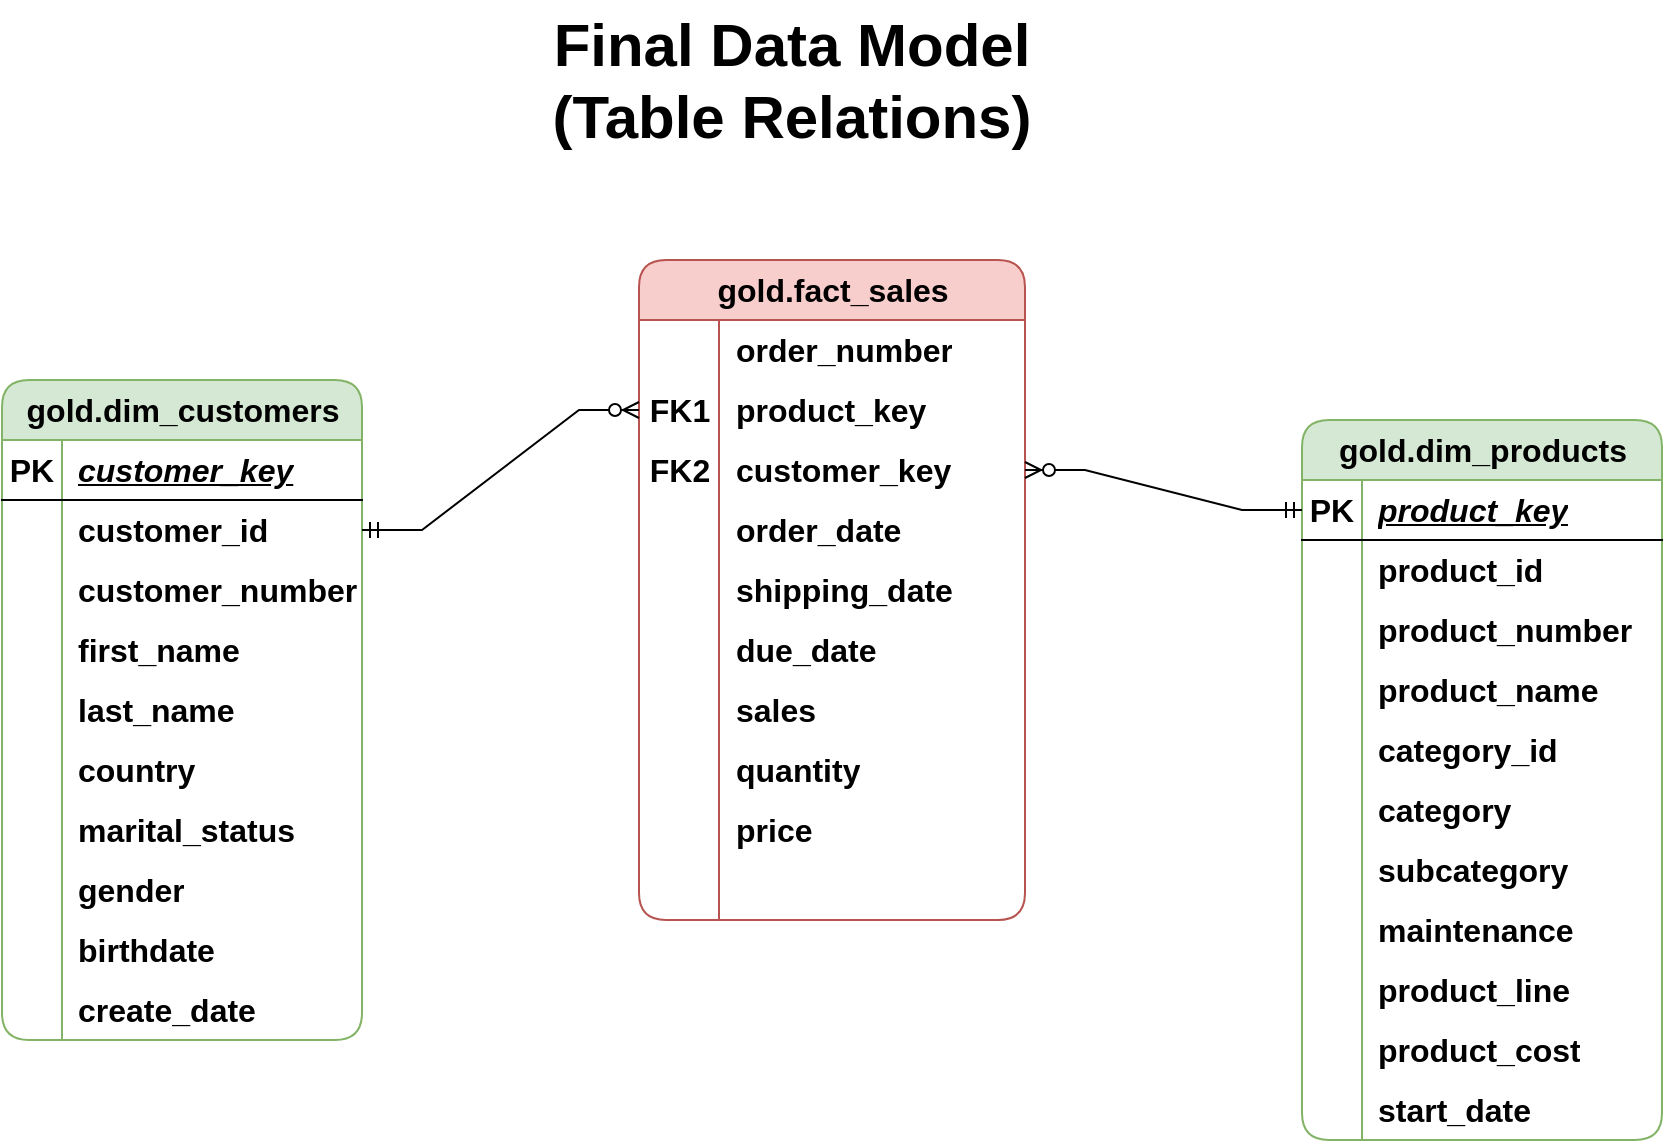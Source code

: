 <mxfile version="26.0.15">
  <diagram name="Page-1" id="s67o4bti_AK9LnQbbHGI">
    <mxGraphModel dx="2074" dy="1196" grid="1" gridSize="10" guides="1" tooltips="1" connect="1" arrows="1" fold="1" page="1" pageScale="1" pageWidth="850" pageHeight="1100" math="0" shadow="0">
      <root>
        <mxCell id="0" />
        <mxCell id="1" parent="0" />
        <mxCell id="Z3mCF4YtJ-hqpm5EwyP0-11" value="&lt;font&gt;gold.dim_customers&lt;/font&gt;" style="shape=table;startSize=30;container=1;collapsible=1;childLayout=tableLayout;fixedRows=1;rowLines=0;fontStyle=1;align=center;resizeLast=1;html=1;rounded=1;swimlaneLine=1;fillColor=#d5e8d4;strokeColor=#82b366;fontSize=16;" parent="1" vertex="1">
          <mxGeometry x="10" y="220" width="180" height="330" as="geometry" />
        </mxCell>
        <mxCell id="Z3mCF4YtJ-hqpm5EwyP0-12" value="" style="shape=tableRow;horizontal=0;startSize=0;swimlaneHead=0;swimlaneBody=0;fillColor=none;collapsible=0;dropTarget=0;points=[[0,0.5],[1,0.5]];portConstraint=eastwest;top=0;left=0;right=0;bottom=1;fontSize=16;" parent="Z3mCF4YtJ-hqpm5EwyP0-11" vertex="1">
          <mxGeometry y="30" width="180" height="30" as="geometry" />
        </mxCell>
        <mxCell id="Z3mCF4YtJ-hqpm5EwyP0-13" value="PK" style="shape=partialRectangle;connectable=0;fillColor=none;top=0;left=0;bottom=0;right=0;fontStyle=1;overflow=hidden;whiteSpace=wrap;html=1;fontSize=16;" parent="Z3mCF4YtJ-hqpm5EwyP0-12" vertex="1">
          <mxGeometry width="30" height="30" as="geometry">
            <mxRectangle width="30" height="30" as="alternateBounds" />
          </mxGeometry>
        </mxCell>
        <mxCell id="Z3mCF4YtJ-hqpm5EwyP0-14" value="&lt;i&gt;customer_key&lt;/i&gt;" style="shape=partialRectangle;connectable=0;fillColor=none;top=0;left=0;bottom=0;right=0;align=left;spacingLeft=6;fontStyle=5;overflow=hidden;whiteSpace=wrap;html=1;fontSize=16;" parent="Z3mCF4YtJ-hqpm5EwyP0-12" vertex="1">
          <mxGeometry x="30" width="150" height="30" as="geometry">
            <mxRectangle width="150" height="30" as="alternateBounds" />
          </mxGeometry>
        </mxCell>
        <mxCell id="Z3mCF4YtJ-hqpm5EwyP0-15" value="" style="shape=tableRow;horizontal=0;startSize=0;swimlaneHead=0;swimlaneBody=0;fillColor=none;collapsible=0;dropTarget=0;points=[[0,0.5],[1,0.5]];portConstraint=eastwest;top=0;left=0;right=0;bottom=0;fontSize=16;" parent="Z3mCF4YtJ-hqpm5EwyP0-11" vertex="1">
          <mxGeometry y="60" width="180" height="30" as="geometry" />
        </mxCell>
        <mxCell id="Z3mCF4YtJ-hqpm5EwyP0-16" value="" style="shape=partialRectangle;connectable=0;fillColor=none;top=0;left=0;bottom=0;right=0;editable=1;overflow=hidden;whiteSpace=wrap;html=1;fontSize=16;" parent="Z3mCF4YtJ-hqpm5EwyP0-15" vertex="1">
          <mxGeometry width="30" height="30" as="geometry">
            <mxRectangle width="30" height="30" as="alternateBounds" />
          </mxGeometry>
        </mxCell>
        <mxCell id="Z3mCF4YtJ-hqpm5EwyP0-17" value="&lt;b&gt;customer_id&lt;/b&gt;" style="shape=partialRectangle;connectable=0;fillColor=none;top=0;left=0;bottom=0;right=0;align=left;spacingLeft=6;overflow=hidden;whiteSpace=wrap;html=1;fontSize=16;" parent="Z3mCF4YtJ-hqpm5EwyP0-15" vertex="1">
          <mxGeometry x="30" width="150" height="30" as="geometry">
            <mxRectangle width="150" height="30" as="alternateBounds" />
          </mxGeometry>
        </mxCell>
        <mxCell id="Z3mCF4YtJ-hqpm5EwyP0-18" value="" style="shape=tableRow;horizontal=0;startSize=0;swimlaneHead=0;swimlaneBody=0;fillColor=none;collapsible=0;dropTarget=0;points=[[0,0.5],[1,0.5]];portConstraint=eastwest;top=0;left=0;right=0;bottom=0;fontSize=16;" parent="Z3mCF4YtJ-hqpm5EwyP0-11" vertex="1">
          <mxGeometry y="90" width="180" height="30" as="geometry" />
        </mxCell>
        <mxCell id="Z3mCF4YtJ-hqpm5EwyP0-19" value="" style="shape=partialRectangle;connectable=0;fillColor=none;top=0;left=0;bottom=0;right=0;editable=1;overflow=hidden;whiteSpace=wrap;html=1;fontSize=16;" parent="Z3mCF4YtJ-hqpm5EwyP0-18" vertex="1">
          <mxGeometry width="30" height="30" as="geometry">
            <mxRectangle width="30" height="30" as="alternateBounds" />
          </mxGeometry>
        </mxCell>
        <mxCell id="Z3mCF4YtJ-hqpm5EwyP0-20" value="&lt;b&gt;customer_number&lt;/b&gt;" style="shape=partialRectangle;connectable=0;fillColor=none;top=0;left=0;bottom=0;right=0;align=left;spacingLeft=6;overflow=hidden;whiteSpace=wrap;html=1;fontSize=16;" parent="Z3mCF4YtJ-hqpm5EwyP0-18" vertex="1">
          <mxGeometry x="30" width="150" height="30" as="geometry">
            <mxRectangle width="150" height="30" as="alternateBounds" />
          </mxGeometry>
        </mxCell>
        <mxCell id="Z3mCF4YtJ-hqpm5EwyP0-21" value="" style="shape=tableRow;horizontal=0;startSize=0;swimlaneHead=0;swimlaneBody=0;fillColor=none;collapsible=0;dropTarget=0;points=[[0,0.5],[1,0.5]];portConstraint=eastwest;top=0;left=0;right=0;bottom=0;fontSize=16;" parent="Z3mCF4YtJ-hqpm5EwyP0-11" vertex="1">
          <mxGeometry y="120" width="180" height="30" as="geometry" />
        </mxCell>
        <mxCell id="Z3mCF4YtJ-hqpm5EwyP0-22" value="" style="shape=partialRectangle;connectable=0;fillColor=none;top=0;left=0;bottom=0;right=0;editable=1;overflow=hidden;whiteSpace=wrap;html=1;fontSize=16;" parent="Z3mCF4YtJ-hqpm5EwyP0-21" vertex="1">
          <mxGeometry width="30" height="30" as="geometry">
            <mxRectangle width="30" height="30" as="alternateBounds" />
          </mxGeometry>
        </mxCell>
        <mxCell id="Z3mCF4YtJ-hqpm5EwyP0-23" value="&lt;b&gt;first_name&lt;/b&gt;" style="shape=partialRectangle;connectable=0;fillColor=none;top=0;left=0;bottom=0;right=0;align=left;spacingLeft=6;overflow=hidden;whiteSpace=wrap;html=1;fontSize=16;" parent="Z3mCF4YtJ-hqpm5EwyP0-21" vertex="1">
          <mxGeometry x="30" width="150" height="30" as="geometry">
            <mxRectangle width="150" height="30" as="alternateBounds" />
          </mxGeometry>
        </mxCell>
        <mxCell id="Z3mCF4YtJ-hqpm5EwyP0-24" value="" style="shape=tableRow;horizontal=0;startSize=0;swimlaneHead=0;swimlaneBody=0;fillColor=none;collapsible=0;dropTarget=0;points=[[0,0.5],[1,0.5]];portConstraint=eastwest;top=0;left=0;right=0;bottom=0;fontSize=16;" parent="Z3mCF4YtJ-hqpm5EwyP0-11" vertex="1">
          <mxGeometry y="150" width="180" height="30" as="geometry" />
        </mxCell>
        <mxCell id="Z3mCF4YtJ-hqpm5EwyP0-25" value="" style="shape=partialRectangle;connectable=0;fillColor=none;top=0;left=0;bottom=0;right=0;editable=1;overflow=hidden;whiteSpace=wrap;html=1;fontSize=16;" parent="Z3mCF4YtJ-hqpm5EwyP0-24" vertex="1">
          <mxGeometry width="30" height="30" as="geometry">
            <mxRectangle width="30" height="30" as="alternateBounds" />
          </mxGeometry>
        </mxCell>
        <mxCell id="Z3mCF4YtJ-hqpm5EwyP0-26" value="&lt;b&gt;last_name&lt;/b&gt;" style="shape=partialRectangle;connectable=0;fillColor=none;top=0;left=0;bottom=0;right=0;align=left;spacingLeft=6;overflow=hidden;whiteSpace=wrap;html=1;fontSize=16;" parent="Z3mCF4YtJ-hqpm5EwyP0-24" vertex="1">
          <mxGeometry x="30" width="150" height="30" as="geometry">
            <mxRectangle width="150" height="30" as="alternateBounds" />
          </mxGeometry>
        </mxCell>
        <mxCell id="Z3mCF4YtJ-hqpm5EwyP0-27" value="" style="shape=tableRow;horizontal=0;startSize=0;swimlaneHead=0;swimlaneBody=0;fillColor=none;collapsible=0;dropTarget=0;points=[[0,0.5],[1,0.5]];portConstraint=eastwest;top=0;left=0;right=0;bottom=0;fontSize=16;" parent="Z3mCF4YtJ-hqpm5EwyP0-11" vertex="1">
          <mxGeometry y="180" width="180" height="30" as="geometry" />
        </mxCell>
        <mxCell id="Z3mCF4YtJ-hqpm5EwyP0-28" value="" style="shape=partialRectangle;connectable=0;fillColor=none;top=0;left=0;bottom=0;right=0;editable=1;overflow=hidden;whiteSpace=wrap;html=1;fontSize=16;" parent="Z3mCF4YtJ-hqpm5EwyP0-27" vertex="1">
          <mxGeometry width="30" height="30" as="geometry">
            <mxRectangle width="30" height="30" as="alternateBounds" />
          </mxGeometry>
        </mxCell>
        <mxCell id="Z3mCF4YtJ-hqpm5EwyP0-29" value="&lt;b&gt;country&lt;/b&gt;" style="shape=partialRectangle;connectable=0;fillColor=none;top=0;left=0;bottom=0;right=0;align=left;spacingLeft=6;overflow=hidden;whiteSpace=wrap;html=1;fontSize=16;" parent="Z3mCF4YtJ-hqpm5EwyP0-27" vertex="1">
          <mxGeometry x="30" width="150" height="30" as="geometry">
            <mxRectangle width="150" height="30" as="alternateBounds" />
          </mxGeometry>
        </mxCell>
        <mxCell id="Z3mCF4YtJ-hqpm5EwyP0-30" value="" style="shape=tableRow;horizontal=0;startSize=0;swimlaneHead=0;swimlaneBody=0;fillColor=none;collapsible=0;dropTarget=0;points=[[0,0.5],[1,0.5]];portConstraint=eastwest;top=0;left=0;right=0;bottom=0;fontSize=16;" parent="Z3mCF4YtJ-hqpm5EwyP0-11" vertex="1">
          <mxGeometry y="210" width="180" height="30" as="geometry" />
        </mxCell>
        <mxCell id="Z3mCF4YtJ-hqpm5EwyP0-31" value="" style="shape=partialRectangle;connectable=0;fillColor=none;top=0;left=0;bottom=0;right=0;editable=1;overflow=hidden;whiteSpace=wrap;html=1;fontSize=16;" parent="Z3mCF4YtJ-hqpm5EwyP0-30" vertex="1">
          <mxGeometry width="30" height="30" as="geometry">
            <mxRectangle width="30" height="30" as="alternateBounds" />
          </mxGeometry>
        </mxCell>
        <mxCell id="Z3mCF4YtJ-hqpm5EwyP0-32" value="&lt;b&gt;marital_status&lt;/b&gt;" style="shape=partialRectangle;connectable=0;fillColor=none;top=0;left=0;bottom=0;right=0;align=left;spacingLeft=6;overflow=hidden;whiteSpace=wrap;html=1;fontSize=16;" parent="Z3mCF4YtJ-hqpm5EwyP0-30" vertex="1">
          <mxGeometry x="30" width="150" height="30" as="geometry">
            <mxRectangle width="150" height="30" as="alternateBounds" />
          </mxGeometry>
        </mxCell>
        <mxCell id="Z3mCF4YtJ-hqpm5EwyP0-33" value="" style="shape=tableRow;horizontal=0;startSize=0;swimlaneHead=0;swimlaneBody=0;fillColor=none;collapsible=0;dropTarget=0;points=[[0,0.5],[1,0.5]];portConstraint=eastwest;top=0;left=0;right=0;bottom=0;fontSize=16;" parent="Z3mCF4YtJ-hqpm5EwyP0-11" vertex="1">
          <mxGeometry y="240" width="180" height="30" as="geometry" />
        </mxCell>
        <mxCell id="Z3mCF4YtJ-hqpm5EwyP0-34" value="" style="shape=partialRectangle;connectable=0;fillColor=none;top=0;left=0;bottom=0;right=0;editable=1;overflow=hidden;whiteSpace=wrap;html=1;fontSize=16;" parent="Z3mCF4YtJ-hqpm5EwyP0-33" vertex="1">
          <mxGeometry width="30" height="30" as="geometry">
            <mxRectangle width="30" height="30" as="alternateBounds" />
          </mxGeometry>
        </mxCell>
        <mxCell id="Z3mCF4YtJ-hqpm5EwyP0-35" value="&lt;b&gt;gender&lt;/b&gt;" style="shape=partialRectangle;connectable=0;fillColor=none;top=0;left=0;bottom=0;right=0;align=left;spacingLeft=6;overflow=hidden;whiteSpace=wrap;html=1;fontSize=16;" parent="Z3mCF4YtJ-hqpm5EwyP0-33" vertex="1">
          <mxGeometry x="30" width="150" height="30" as="geometry">
            <mxRectangle width="150" height="30" as="alternateBounds" />
          </mxGeometry>
        </mxCell>
        <mxCell id="Z3mCF4YtJ-hqpm5EwyP0-36" value="" style="shape=tableRow;horizontal=0;startSize=0;swimlaneHead=0;swimlaneBody=0;fillColor=none;collapsible=0;dropTarget=0;points=[[0,0.5],[1,0.5]];portConstraint=eastwest;top=0;left=0;right=0;bottom=0;fontSize=16;" parent="Z3mCF4YtJ-hqpm5EwyP0-11" vertex="1">
          <mxGeometry y="270" width="180" height="30" as="geometry" />
        </mxCell>
        <mxCell id="Z3mCF4YtJ-hqpm5EwyP0-37" value="" style="shape=partialRectangle;connectable=0;fillColor=none;top=0;left=0;bottom=0;right=0;editable=1;overflow=hidden;whiteSpace=wrap;html=1;fontSize=16;" parent="Z3mCF4YtJ-hqpm5EwyP0-36" vertex="1">
          <mxGeometry width="30" height="30" as="geometry">
            <mxRectangle width="30" height="30" as="alternateBounds" />
          </mxGeometry>
        </mxCell>
        <mxCell id="Z3mCF4YtJ-hqpm5EwyP0-38" value="&lt;b&gt;birthdate&lt;/b&gt;" style="shape=partialRectangle;connectable=0;fillColor=none;top=0;left=0;bottom=0;right=0;align=left;spacingLeft=6;overflow=hidden;whiteSpace=wrap;html=1;fontSize=16;" parent="Z3mCF4YtJ-hqpm5EwyP0-36" vertex="1">
          <mxGeometry x="30" width="150" height="30" as="geometry">
            <mxRectangle width="150" height="30" as="alternateBounds" />
          </mxGeometry>
        </mxCell>
        <mxCell id="Z3mCF4YtJ-hqpm5EwyP0-39" value="" style="shape=tableRow;horizontal=0;startSize=0;swimlaneHead=0;swimlaneBody=0;fillColor=none;collapsible=0;dropTarget=0;points=[[0,0.5],[1,0.5]];portConstraint=eastwest;top=0;left=0;right=0;bottom=0;fontSize=16;" parent="Z3mCF4YtJ-hqpm5EwyP0-11" vertex="1">
          <mxGeometry y="300" width="180" height="30" as="geometry" />
        </mxCell>
        <mxCell id="Z3mCF4YtJ-hqpm5EwyP0-40" value="" style="shape=partialRectangle;connectable=0;fillColor=none;top=0;left=0;bottom=0;right=0;editable=1;overflow=hidden;whiteSpace=wrap;html=1;fontSize=16;" parent="Z3mCF4YtJ-hqpm5EwyP0-39" vertex="1">
          <mxGeometry width="30" height="30" as="geometry">
            <mxRectangle width="30" height="30" as="alternateBounds" />
          </mxGeometry>
        </mxCell>
        <mxCell id="Z3mCF4YtJ-hqpm5EwyP0-41" value="&lt;b&gt;create_date&lt;/b&gt;" style="shape=partialRectangle;connectable=0;fillColor=none;top=0;left=0;bottom=0;right=0;align=left;spacingLeft=6;overflow=hidden;whiteSpace=wrap;html=1;fontSize=16;" parent="Z3mCF4YtJ-hqpm5EwyP0-39" vertex="1">
          <mxGeometry x="30" width="150" height="30" as="geometry">
            <mxRectangle width="150" height="30" as="alternateBounds" />
          </mxGeometry>
        </mxCell>
        <mxCell id="Z3mCF4YtJ-hqpm5EwyP0-42" value="&lt;font&gt;gold.dim_products&lt;/font&gt;" style="shape=table;startSize=30;container=1;collapsible=1;childLayout=tableLayout;fixedRows=1;rowLines=0;fontStyle=1;align=center;resizeLast=1;html=1;rounded=1;swimlaneLine=1;fillColor=#d5e8d4;strokeColor=#82B366;fontSize=16;" parent="1" vertex="1">
          <mxGeometry x="660" y="240" width="180" height="360" as="geometry" />
        </mxCell>
        <mxCell id="Z3mCF4YtJ-hqpm5EwyP0-43" value="" style="shape=tableRow;horizontal=0;startSize=0;swimlaneHead=0;swimlaneBody=0;fillColor=none;collapsible=0;dropTarget=0;points=[[0,0.5],[1,0.5]];portConstraint=eastwest;top=0;left=0;right=0;bottom=1;fontSize=16;" parent="Z3mCF4YtJ-hqpm5EwyP0-42" vertex="1">
          <mxGeometry y="30" width="180" height="30" as="geometry" />
        </mxCell>
        <mxCell id="Z3mCF4YtJ-hqpm5EwyP0-44" value="PK" style="shape=partialRectangle;connectable=0;fillColor=none;top=0;left=0;bottom=0;right=0;fontStyle=1;overflow=hidden;whiteSpace=wrap;html=1;fontSize=16;" parent="Z3mCF4YtJ-hqpm5EwyP0-43" vertex="1">
          <mxGeometry width="30" height="30" as="geometry">
            <mxRectangle width="30" height="30" as="alternateBounds" />
          </mxGeometry>
        </mxCell>
        <mxCell id="Z3mCF4YtJ-hqpm5EwyP0-45" value="&lt;i&gt;product_key&lt;/i&gt;" style="shape=partialRectangle;connectable=0;fillColor=none;top=0;left=0;bottom=0;right=0;align=left;spacingLeft=6;fontStyle=5;overflow=hidden;whiteSpace=wrap;html=1;fontSize=16;" parent="Z3mCF4YtJ-hqpm5EwyP0-43" vertex="1">
          <mxGeometry x="30" width="150" height="30" as="geometry">
            <mxRectangle width="150" height="30" as="alternateBounds" />
          </mxGeometry>
        </mxCell>
        <mxCell id="Z3mCF4YtJ-hqpm5EwyP0-46" value="" style="shape=tableRow;horizontal=0;startSize=0;swimlaneHead=0;swimlaneBody=0;fillColor=none;collapsible=0;dropTarget=0;points=[[0,0.5],[1,0.5]];portConstraint=eastwest;top=0;left=0;right=0;bottom=0;fontSize=16;" parent="Z3mCF4YtJ-hqpm5EwyP0-42" vertex="1">
          <mxGeometry y="60" width="180" height="30" as="geometry" />
        </mxCell>
        <mxCell id="Z3mCF4YtJ-hqpm5EwyP0-47" value="" style="shape=partialRectangle;connectable=0;fillColor=none;top=0;left=0;bottom=0;right=0;editable=1;overflow=hidden;whiteSpace=wrap;html=1;fontSize=16;" parent="Z3mCF4YtJ-hqpm5EwyP0-46" vertex="1">
          <mxGeometry width="30" height="30" as="geometry">
            <mxRectangle width="30" height="30" as="alternateBounds" />
          </mxGeometry>
        </mxCell>
        <mxCell id="Z3mCF4YtJ-hqpm5EwyP0-48" value="&lt;b&gt;product_id&lt;/b&gt;" style="shape=partialRectangle;connectable=0;fillColor=none;top=0;left=0;bottom=0;right=0;align=left;spacingLeft=6;overflow=hidden;whiteSpace=wrap;html=1;fontSize=16;" parent="Z3mCF4YtJ-hqpm5EwyP0-46" vertex="1">
          <mxGeometry x="30" width="150" height="30" as="geometry">
            <mxRectangle width="150" height="30" as="alternateBounds" />
          </mxGeometry>
        </mxCell>
        <mxCell id="Z3mCF4YtJ-hqpm5EwyP0-49" value="" style="shape=tableRow;horizontal=0;startSize=0;swimlaneHead=0;swimlaneBody=0;fillColor=none;collapsible=0;dropTarget=0;points=[[0,0.5],[1,0.5]];portConstraint=eastwest;top=0;left=0;right=0;bottom=0;fontSize=16;" parent="Z3mCF4YtJ-hqpm5EwyP0-42" vertex="1">
          <mxGeometry y="90" width="180" height="30" as="geometry" />
        </mxCell>
        <mxCell id="Z3mCF4YtJ-hqpm5EwyP0-50" value="" style="shape=partialRectangle;connectable=0;fillColor=none;top=0;left=0;bottom=0;right=0;editable=1;overflow=hidden;whiteSpace=wrap;html=1;fontSize=16;" parent="Z3mCF4YtJ-hqpm5EwyP0-49" vertex="1">
          <mxGeometry width="30" height="30" as="geometry">
            <mxRectangle width="30" height="30" as="alternateBounds" />
          </mxGeometry>
        </mxCell>
        <mxCell id="Z3mCF4YtJ-hqpm5EwyP0-51" value="&lt;b&gt;product_number&lt;/b&gt;" style="shape=partialRectangle;connectable=0;fillColor=none;top=0;left=0;bottom=0;right=0;align=left;spacingLeft=6;overflow=hidden;whiteSpace=wrap;html=1;fontSize=16;" parent="Z3mCF4YtJ-hqpm5EwyP0-49" vertex="1">
          <mxGeometry x="30" width="150" height="30" as="geometry">
            <mxRectangle width="150" height="30" as="alternateBounds" />
          </mxGeometry>
        </mxCell>
        <mxCell id="Z3mCF4YtJ-hqpm5EwyP0-52" value="" style="shape=tableRow;horizontal=0;startSize=0;swimlaneHead=0;swimlaneBody=0;fillColor=none;collapsible=0;dropTarget=0;points=[[0,0.5],[1,0.5]];portConstraint=eastwest;top=0;left=0;right=0;bottom=0;fontSize=16;" parent="Z3mCF4YtJ-hqpm5EwyP0-42" vertex="1">
          <mxGeometry y="120" width="180" height="30" as="geometry" />
        </mxCell>
        <mxCell id="Z3mCF4YtJ-hqpm5EwyP0-53" value="" style="shape=partialRectangle;connectable=0;fillColor=none;top=0;left=0;bottom=0;right=0;editable=1;overflow=hidden;whiteSpace=wrap;html=1;fontSize=16;" parent="Z3mCF4YtJ-hqpm5EwyP0-52" vertex="1">
          <mxGeometry width="30" height="30" as="geometry">
            <mxRectangle width="30" height="30" as="alternateBounds" />
          </mxGeometry>
        </mxCell>
        <mxCell id="Z3mCF4YtJ-hqpm5EwyP0-54" value="&lt;b&gt;product_name&lt;/b&gt;" style="shape=partialRectangle;connectable=0;fillColor=none;top=0;left=0;bottom=0;right=0;align=left;spacingLeft=6;overflow=hidden;whiteSpace=wrap;html=1;fontSize=16;" parent="Z3mCF4YtJ-hqpm5EwyP0-52" vertex="1">
          <mxGeometry x="30" width="150" height="30" as="geometry">
            <mxRectangle width="150" height="30" as="alternateBounds" />
          </mxGeometry>
        </mxCell>
        <mxCell id="Z3mCF4YtJ-hqpm5EwyP0-55" value="" style="shape=tableRow;horizontal=0;startSize=0;swimlaneHead=0;swimlaneBody=0;fillColor=none;collapsible=0;dropTarget=0;points=[[0,0.5],[1,0.5]];portConstraint=eastwest;top=0;left=0;right=0;bottom=0;fontSize=16;" parent="Z3mCF4YtJ-hqpm5EwyP0-42" vertex="1">
          <mxGeometry y="150" width="180" height="30" as="geometry" />
        </mxCell>
        <mxCell id="Z3mCF4YtJ-hqpm5EwyP0-56" value="" style="shape=partialRectangle;connectable=0;fillColor=none;top=0;left=0;bottom=0;right=0;editable=1;overflow=hidden;whiteSpace=wrap;html=1;fontSize=16;" parent="Z3mCF4YtJ-hqpm5EwyP0-55" vertex="1">
          <mxGeometry width="30" height="30" as="geometry">
            <mxRectangle width="30" height="30" as="alternateBounds" />
          </mxGeometry>
        </mxCell>
        <mxCell id="Z3mCF4YtJ-hqpm5EwyP0-57" value="&lt;b&gt;category_id&lt;/b&gt;" style="shape=partialRectangle;connectable=0;fillColor=none;top=0;left=0;bottom=0;right=0;align=left;spacingLeft=6;overflow=hidden;whiteSpace=wrap;html=1;fontSize=16;" parent="Z3mCF4YtJ-hqpm5EwyP0-55" vertex="1">
          <mxGeometry x="30" width="150" height="30" as="geometry">
            <mxRectangle width="150" height="30" as="alternateBounds" />
          </mxGeometry>
        </mxCell>
        <mxCell id="Z3mCF4YtJ-hqpm5EwyP0-58" value="" style="shape=tableRow;horizontal=0;startSize=0;swimlaneHead=0;swimlaneBody=0;fillColor=none;collapsible=0;dropTarget=0;points=[[0,0.5],[1,0.5]];portConstraint=eastwest;top=0;left=0;right=0;bottom=0;fontSize=16;" parent="Z3mCF4YtJ-hqpm5EwyP0-42" vertex="1">
          <mxGeometry y="180" width="180" height="30" as="geometry" />
        </mxCell>
        <mxCell id="Z3mCF4YtJ-hqpm5EwyP0-59" value="" style="shape=partialRectangle;connectable=0;fillColor=none;top=0;left=0;bottom=0;right=0;editable=1;overflow=hidden;whiteSpace=wrap;html=1;fontSize=16;" parent="Z3mCF4YtJ-hqpm5EwyP0-58" vertex="1">
          <mxGeometry width="30" height="30" as="geometry">
            <mxRectangle width="30" height="30" as="alternateBounds" />
          </mxGeometry>
        </mxCell>
        <mxCell id="Z3mCF4YtJ-hqpm5EwyP0-60" value="&lt;b&gt;category&lt;/b&gt;" style="shape=partialRectangle;connectable=0;fillColor=none;top=0;left=0;bottom=0;right=0;align=left;spacingLeft=6;overflow=hidden;whiteSpace=wrap;html=1;fontSize=16;" parent="Z3mCF4YtJ-hqpm5EwyP0-58" vertex="1">
          <mxGeometry x="30" width="150" height="30" as="geometry">
            <mxRectangle width="150" height="30" as="alternateBounds" />
          </mxGeometry>
        </mxCell>
        <mxCell id="Z3mCF4YtJ-hqpm5EwyP0-61" value="" style="shape=tableRow;horizontal=0;startSize=0;swimlaneHead=0;swimlaneBody=0;fillColor=none;collapsible=0;dropTarget=0;points=[[0,0.5],[1,0.5]];portConstraint=eastwest;top=0;left=0;right=0;bottom=0;fontSize=16;" parent="Z3mCF4YtJ-hqpm5EwyP0-42" vertex="1">
          <mxGeometry y="210" width="180" height="30" as="geometry" />
        </mxCell>
        <mxCell id="Z3mCF4YtJ-hqpm5EwyP0-62" value="" style="shape=partialRectangle;connectable=0;fillColor=none;top=0;left=0;bottom=0;right=0;editable=1;overflow=hidden;whiteSpace=wrap;html=1;fontSize=16;" parent="Z3mCF4YtJ-hqpm5EwyP0-61" vertex="1">
          <mxGeometry width="30" height="30" as="geometry">
            <mxRectangle width="30" height="30" as="alternateBounds" />
          </mxGeometry>
        </mxCell>
        <mxCell id="Z3mCF4YtJ-hqpm5EwyP0-63" value="&lt;b&gt;subcategory&lt;/b&gt;" style="shape=partialRectangle;connectable=0;fillColor=none;top=0;left=0;bottom=0;right=0;align=left;spacingLeft=6;overflow=hidden;whiteSpace=wrap;html=1;fontSize=16;" parent="Z3mCF4YtJ-hqpm5EwyP0-61" vertex="1">
          <mxGeometry x="30" width="150" height="30" as="geometry">
            <mxRectangle width="150" height="30" as="alternateBounds" />
          </mxGeometry>
        </mxCell>
        <mxCell id="Z3mCF4YtJ-hqpm5EwyP0-64" value="" style="shape=tableRow;horizontal=0;startSize=0;swimlaneHead=0;swimlaneBody=0;fillColor=none;collapsible=0;dropTarget=0;points=[[0,0.5],[1,0.5]];portConstraint=eastwest;top=0;left=0;right=0;bottom=0;fontSize=16;" parent="Z3mCF4YtJ-hqpm5EwyP0-42" vertex="1">
          <mxGeometry y="240" width="180" height="30" as="geometry" />
        </mxCell>
        <mxCell id="Z3mCF4YtJ-hqpm5EwyP0-65" value="" style="shape=partialRectangle;connectable=0;fillColor=none;top=0;left=0;bottom=0;right=0;editable=1;overflow=hidden;whiteSpace=wrap;html=1;fontSize=16;" parent="Z3mCF4YtJ-hqpm5EwyP0-64" vertex="1">
          <mxGeometry width="30" height="30" as="geometry">
            <mxRectangle width="30" height="30" as="alternateBounds" />
          </mxGeometry>
        </mxCell>
        <mxCell id="Z3mCF4YtJ-hqpm5EwyP0-66" value="&lt;b&gt;maintenance&lt;/b&gt;" style="shape=partialRectangle;connectable=0;fillColor=none;top=0;left=0;bottom=0;right=0;align=left;spacingLeft=6;overflow=hidden;whiteSpace=wrap;html=1;fontSize=16;" parent="Z3mCF4YtJ-hqpm5EwyP0-64" vertex="1">
          <mxGeometry x="30" width="150" height="30" as="geometry">
            <mxRectangle width="150" height="30" as="alternateBounds" />
          </mxGeometry>
        </mxCell>
        <mxCell id="Z3mCF4YtJ-hqpm5EwyP0-67" value="" style="shape=tableRow;horizontal=0;startSize=0;swimlaneHead=0;swimlaneBody=0;fillColor=none;collapsible=0;dropTarget=0;points=[[0,0.5],[1,0.5]];portConstraint=eastwest;top=0;left=0;right=0;bottom=0;fontSize=16;" parent="Z3mCF4YtJ-hqpm5EwyP0-42" vertex="1">
          <mxGeometry y="270" width="180" height="30" as="geometry" />
        </mxCell>
        <mxCell id="Z3mCF4YtJ-hqpm5EwyP0-68" value="" style="shape=partialRectangle;connectable=0;fillColor=none;top=0;left=0;bottom=0;right=0;editable=1;overflow=hidden;whiteSpace=wrap;html=1;fontSize=16;" parent="Z3mCF4YtJ-hqpm5EwyP0-67" vertex="1">
          <mxGeometry width="30" height="30" as="geometry">
            <mxRectangle width="30" height="30" as="alternateBounds" />
          </mxGeometry>
        </mxCell>
        <mxCell id="Z3mCF4YtJ-hqpm5EwyP0-69" value="&lt;b&gt;product_line&lt;/b&gt;" style="shape=partialRectangle;connectable=0;fillColor=none;top=0;left=0;bottom=0;right=0;align=left;spacingLeft=6;overflow=hidden;whiteSpace=wrap;html=1;fontSize=16;" parent="Z3mCF4YtJ-hqpm5EwyP0-67" vertex="1">
          <mxGeometry x="30" width="150" height="30" as="geometry">
            <mxRectangle width="150" height="30" as="alternateBounds" />
          </mxGeometry>
        </mxCell>
        <mxCell id="Z3mCF4YtJ-hqpm5EwyP0-70" value="" style="shape=tableRow;horizontal=0;startSize=0;swimlaneHead=0;swimlaneBody=0;fillColor=none;collapsible=0;dropTarget=0;points=[[0,0.5],[1,0.5]];portConstraint=eastwest;top=0;left=0;right=0;bottom=0;fontSize=16;" parent="Z3mCF4YtJ-hqpm5EwyP0-42" vertex="1">
          <mxGeometry y="300" width="180" height="30" as="geometry" />
        </mxCell>
        <mxCell id="Z3mCF4YtJ-hqpm5EwyP0-71" value="" style="shape=partialRectangle;connectable=0;fillColor=none;top=0;left=0;bottom=0;right=0;editable=1;overflow=hidden;whiteSpace=wrap;html=1;fontSize=16;" parent="Z3mCF4YtJ-hqpm5EwyP0-70" vertex="1">
          <mxGeometry width="30" height="30" as="geometry">
            <mxRectangle width="30" height="30" as="alternateBounds" />
          </mxGeometry>
        </mxCell>
        <mxCell id="Z3mCF4YtJ-hqpm5EwyP0-72" value="&lt;b&gt;product_cost&lt;/b&gt;" style="shape=partialRectangle;connectable=0;fillColor=none;top=0;left=0;bottom=0;right=0;align=left;spacingLeft=6;overflow=hidden;whiteSpace=wrap;html=1;fontSize=16;" parent="Z3mCF4YtJ-hqpm5EwyP0-70" vertex="1">
          <mxGeometry x="30" width="150" height="30" as="geometry">
            <mxRectangle width="150" height="30" as="alternateBounds" />
          </mxGeometry>
        </mxCell>
        <mxCell id="Z3mCF4YtJ-hqpm5EwyP0-73" value="" style="shape=tableRow;horizontal=0;startSize=0;swimlaneHead=0;swimlaneBody=0;fillColor=none;collapsible=0;dropTarget=0;points=[[0,0.5],[1,0.5]];portConstraint=eastwest;top=0;left=0;right=0;bottom=0;fontSize=16;" parent="Z3mCF4YtJ-hqpm5EwyP0-42" vertex="1">
          <mxGeometry y="330" width="180" height="30" as="geometry" />
        </mxCell>
        <mxCell id="Z3mCF4YtJ-hqpm5EwyP0-74" value="" style="shape=partialRectangle;connectable=0;fillColor=none;top=0;left=0;bottom=0;right=0;editable=1;overflow=hidden;whiteSpace=wrap;html=1;fontSize=16;" parent="Z3mCF4YtJ-hqpm5EwyP0-73" vertex="1">
          <mxGeometry width="30" height="30" as="geometry">
            <mxRectangle width="30" height="30" as="alternateBounds" />
          </mxGeometry>
        </mxCell>
        <mxCell id="Z3mCF4YtJ-hqpm5EwyP0-75" value="&lt;b&gt;start_date&lt;/b&gt;" style="shape=partialRectangle;connectable=0;fillColor=none;top=0;left=0;bottom=0;right=0;align=left;spacingLeft=6;overflow=hidden;whiteSpace=wrap;html=1;fontSize=16;" parent="Z3mCF4YtJ-hqpm5EwyP0-73" vertex="1">
          <mxGeometry x="30" width="150" height="30" as="geometry">
            <mxRectangle width="150" height="30" as="alternateBounds" />
          </mxGeometry>
        </mxCell>
        <mxCell id="Z3mCF4YtJ-hqpm5EwyP0-147" value="&lt;font&gt;gold.fact_sales&lt;/font&gt;" style="shape=table;startSize=30;container=1;collapsible=1;childLayout=tableLayout;fixedRows=1;rowLines=0;fontStyle=1;align=center;resizeLast=1;html=1;rounded=1;swimlaneLine=1;fillColor=#f8cecc;strokeColor=#b85450;fontSize=16;" parent="1" vertex="1">
          <mxGeometry x="328.5" y="160" width="193" height="330" as="geometry" />
        </mxCell>
        <mxCell id="Z3mCF4YtJ-hqpm5EwyP0-151" value="" style="shape=tableRow;horizontal=0;startSize=0;swimlaneHead=0;swimlaneBody=0;fillColor=none;collapsible=0;dropTarget=0;points=[[0,0.5],[1,0.5]];portConstraint=eastwest;top=0;left=0;right=0;bottom=0;fontSize=16;" parent="Z3mCF4YtJ-hqpm5EwyP0-147" vertex="1">
          <mxGeometry y="30" width="193" height="30" as="geometry" />
        </mxCell>
        <mxCell id="Z3mCF4YtJ-hqpm5EwyP0-152" value="" style="shape=partialRectangle;connectable=0;fillColor=none;top=0;left=0;bottom=0;right=0;editable=1;overflow=hidden;whiteSpace=wrap;html=1;fontSize=16;" parent="Z3mCF4YtJ-hqpm5EwyP0-151" vertex="1">
          <mxGeometry width="40" height="30" as="geometry">
            <mxRectangle width="40" height="30" as="alternateBounds" />
          </mxGeometry>
        </mxCell>
        <mxCell id="Z3mCF4YtJ-hqpm5EwyP0-153" value="&lt;b&gt;order_number&lt;/b&gt;" style="shape=partialRectangle;connectable=0;fillColor=none;top=0;left=0;bottom=0;right=0;align=left;spacingLeft=6;overflow=hidden;whiteSpace=wrap;html=1;fontSize=16;" parent="Z3mCF4YtJ-hqpm5EwyP0-151" vertex="1">
          <mxGeometry x="40" width="153" height="30" as="geometry">
            <mxRectangle width="153" height="30" as="alternateBounds" />
          </mxGeometry>
        </mxCell>
        <mxCell id="Z3mCF4YtJ-hqpm5EwyP0-154" value="" style="shape=tableRow;horizontal=0;startSize=0;swimlaneHead=0;swimlaneBody=0;fillColor=none;collapsible=0;dropTarget=0;points=[[0,0.5],[1,0.5]];portConstraint=eastwest;top=0;left=0;right=0;bottom=0;fontSize=16;" parent="Z3mCF4YtJ-hqpm5EwyP0-147" vertex="1">
          <mxGeometry y="60" width="193" height="30" as="geometry" />
        </mxCell>
        <mxCell id="Z3mCF4YtJ-hqpm5EwyP0-155" value="&lt;b&gt;FK1&lt;/b&gt;" style="shape=partialRectangle;connectable=0;fillColor=none;top=0;left=0;bottom=0;right=0;editable=1;overflow=hidden;whiteSpace=wrap;html=1;fontSize=16;" parent="Z3mCF4YtJ-hqpm5EwyP0-154" vertex="1">
          <mxGeometry width="40" height="30" as="geometry">
            <mxRectangle width="40" height="30" as="alternateBounds" />
          </mxGeometry>
        </mxCell>
        <mxCell id="Z3mCF4YtJ-hqpm5EwyP0-156" value="&lt;b&gt;product_key&lt;/b&gt;" style="shape=partialRectangle;connectable=0;fillColor=none;top=0;left=0;bottom=0;right=0;align=left;spacingLeft=6;overflow=hidden;whiteSpace=wrap;html=1;fontSize=16;" parent="Z3mCF4YtJ-hqpm5EwyP0-154" vertex="1">
          <mxGeometry x="40" width="153" height="30" as="geometry">
            <mxRectangle width="153" height="30" as="alternateBounds" />
          </mxGeometry>
        </mxCell>
        <mxCell id="Z3mCF4YtJ-hqpm5EwyP0-157" value="" style="shape=tableRow;horizontal=0;startSize=0;swimlaneHead=0;swimlaneBody=0;fillColor=none;collapsible=0;dropTarget=0;points=[[0,0.5],[1,0.5]];portConstraint=eastwest;top=0;left=0;right=0;bottom=0;fontSize=16;" parent="Z3mCF4YtJ-hqpm5EwyP0-147" vertex="1">
          <mxGeometry y="90" width="193" height="30" as="geometry" />
        </mxCell>
        <mxCell id="Z3mCF4YtJ-hqpm5EwyP0-158" value="&lt;b&gt;FK2&lt;/b&gt;" style="shape=partialRectangle;connectable=0;fillColor=none;top=0;left=0;bottom=0;right=0;editable=1;overflow=hidden;whiteSpace=wrap;html=1;fontSize=16;" parent="Z3mCF4YtJ-hqpm5EwyP0-157" vertex="1">
          <mxGeometry width="40" height="30" as="geometry">
            <mxRectangle width="40" height="30" as="alternateBounds" />
          </mxGeometry>
        </mxCell>
        <mxCell id="Z3mCF4YtJ-hqpm5EwyP0-159" value="&lt;b&gt;customer_key&lt;/b&gt;" style="shape=partialRectangle;connectable=0;fillColor=none;top=0;left=0;bottom=0;right=0;align=left;spacingLeft=6;overflow=hidden;whiteSpace=wrap;html=1;fontSize=16;" parent="Z3mCF4YtJ-hqpm5EwyP0-157" vertex="1">
          <mxGeometry x="40" width="153" height="30" as="geometry">
            <mxRectangle width="153" height="30" as="alternateBounds" />
          </mxGeometry>
        </mxCell>
        <mxCell id="Z3mCF4YtJ-hqpm5EwyP0-160" value="" style="shape=tableRow;horizontal=0;startSize=0;swimlaneHead=0;swimlaneBody=0;fillColor=none;collapsible=0;dropTarget=0;points=[[0,0.5],[1,0.5]];portConstraint=eastwest;top=0;left=0;right=0;bottom=0;fontSize=16;" parent="Z3mCF4YtJ-hqpm5EwyP0-147" vertex="1">
          <mxGeometry y="120" width="193" height="30" as="geometry" />
        </mxCell>
        <mxCell id="Z3mCF4YtJ-hqpm5EwyP0-161" value="" style="shape=partialRectangle;connectable=0;fillColor=none;top=0;left=0;bottom=0;right=0;editable=1;overflow=hidden;whiteSpace=wrap;html=1;fontSize=16;" parent="Z3mCF4YtJ-hqpm5EwyP0-160" vertex="1">
          <mxGeometry width="40" height="30" as="geometry">
            <mxRectangle width="40" height="30" as="alternateBounds" />
          </mxGeometry>
        </mxCell>
        <mxCell id="Z3mCF4YtJ-hqpm5EwyP0-162" value="&lt;b&gt;order_date&lt;/b&gt;" style="shape=partialRectangle;connectable=0;fillColor=none;top=0;left=0;bottom=0;right=0;align=left;spacingLeft=6;overflow=hidden;whiteSpace=wrap;html=1;fontSize=16;" parent="Z3mCF4YtJ-hqpm5EwyP0-160" vertex="1">
          <mxGeometry x="40" width="153" height="30" as="geometry">
            <mxRectangle width="153" height="30" as="alternateBounds" />
          </mxGeometry>
        </mxCell>
        <mxCell id="Z3mCF4YtJ-hqpm5EwyP0-163" value="" style="shape=tableRow;horizontal=0;startSize=0;swimlaneHead=0;swimlaneBody=0;fillColor=none;collapsible=0;dropTarget=0;points=[[0,0.5],[1,0.5]];portConstraint=eastwest;top=0;left=0;right=0;bottom=0;fontSize=16;" parent="Z3mCF4YtJ-hqpm5EwyP0-147" vertex="1">
          <mxGeometry y="150" width="193" height="30" as="geometry" />
        </mxCell>
        <mxCell id="Z3mCF4YtJ-hqpm5EwyP0-164" value="" style="shape=partialRectangle;connectable=0;fillColor=none;top=0;left=0;bottom=0;right=0;editable=1;overflow=hidden;whiteSpace=wrap;html=1;fontSize=16;" parent="Z3mCF4YtJ-hqpm5EwyP0-163" vertex="1">
          <mxGeometry width="40" height="30" as="geometry">
            <mxRectangle width="40" height="30" as="alternateBounds" />
          </mxGeometry>
        </mxCell>
        <mxCell id="Z3mCF4YtJ-hqpm5EwyP0-165" value="&lt;b&gt;shipping_date&lt;/b&gt;" style="shape=partialRectangle;connectable=0;fillColor=none;top=0;left=0;bottom=0;right=0;align=left;spacingLeft=6;overflow=hidden;whiteSpace=wrap;html=1;fontSize=16;" parent="Z3mCF4YtJ-hqpm5EwyP0-163" vertex="1">
          <mxGeometry x="40" width="153" height="30" as="geometry">
            <mxRectangle width="153" height="30" as="alternateBounds" />
          </mxGeometry>
        </mxCell>
        <mxCell id="Z3mCF4YtJ-hqpm5EwyP0-166" value="" style="shape=tableRow;horizontal=0;startSize=0;swimlaneHead=0;swimlaneBody=0;fillColor=none;collapsible=0;dropTarget=0;points=[[0,0.5],[1,0.5]];portConstraint=eastwest;top=0;left=0;right=0;bottom=0;fontSize=16;" parent="Z3mCF4YtJ-hqpm5EwyP0-147" vertex="1">
          <mxGeometry y="180" width="193" height="30" as="geometry" />
        </mxCell>
        <mxCell id="Z3mCF4YtJ-hqpm5EwyP0-167" value="" style="shape=partialRectangle;connectable=0;fillColor=none;top=0;left=0;bottom=0;right=0;editable=1;overflow=hidden;whiteSpace=wrap;html=1;fontSize=16;" parent="Z3mCF4YtJ-hqpm5EwyP0-166" vertex="1">
          <mxGeometry width="40" height="30" as="geometry">
            <mxRectangle width="40" height="30" as="alternateBounds" />
          </mxGeometry>
        </mxCell>
        <mxCell id="Z3mCF4YtJ-hqpm5EwyP0-168" value="&lt;b&gt;due_date&lt;/b&gt;" style="shape=partialRectangle;connectable=0;fillColor=none;top=0;left=0;bottom=0;right=0;align=left;spacingLeft=6;overflow=hidden;whiteSpace=wrap;html=1;fontSize=16;" parent="Z3mCF4YtJ-hqpm5EwyP0-166" vertex="1">
          <mxGeometry x="40" width="153" height="30" as="geometry">
            <mxRectangle width="153" height="30" as="alternateBounds" />
          </mxGeometry>
        </mxCell>
        <mxCell id="Z3mCF4YtJ-hqpm5EwyP0-169" value="" style="shape=tableRow;horizontal=0;startSize=0;swimlaneHead=0;swimlaneBody=0;fillColor=none;collapsible=0;dropTarget=0;points=[[0,0.5],[1,0.5]];portConstraint=eastwest;top=0;left=0;right=0;bottom=0;fontSize=16;" parent="Z3mCF4YtJ-hqpm5EwyP0-147" vertex="1">
          <mxGeometry y="210" width="193" height="30" as="geometry" />
        </mxCell>
        <mxCell id="Z3mCF4YtJ-hqpm5EwyP0-170" value="" style="shape=partialRectangle;connectable=0;fillColor=none;top=0;left=0;bottom=0;right=0;editable=1;overflow=hidden;whiteSpace=wrap;html=1;fontSize=16;" parent="Z3mCF4YtJ-hqpm5EwyP0-169" vertex="1">
          <mxGeometry width="40" height="30" as="geometry">
            <mxRectangle width="40" height="30" as="alternateBounds" />
          </mxGeometry>
        </mxCell>
        <mxCell id="Z3mCF4YtJ-hqpm5EwyP0-171" value="&lt;b&gt;sales&lt;/b&gt;" style="shape=partialRectangle;connectable=0;fillColor=none;top=0;left=0;bottom=0;right=0;align=left;spacingLeft=6;overflow=hidden;whiteSpace=wrap;html=1;fontSize=16;" parent="Z3mCF4YtJ-hqpm5EwyP0-169" vertex="1">
          <mxGeometry x="40" width="153" height="30" as="geometry">
            <mxRectangle width="153" height="30" as="alternateBounds" />
          </mxGeometry>
        </mxCell>
        <mxCell id="Z3mCF4YtJ-hqpm5EwyP0-172" value="" style="shape=tableRow;horizontal=0;startSize=0;swimlaneHead=0;swimlaneBody=0;fillColor=none;collapsible=0;dropTarget=0;points=[[0,0.5],[1,0.5]];portConstraint=eastwest;top=0;left=0;right=0;bottom=0;fontSize=16;" parent="Z3mCF4YtJ-hqpm5EwyP0-147" vertex="1">
          <mxGeometry y="240" width="193" height="30" as="geometry" />
        </mxCell>
        <mxCell id="Z3mCF4YtJ-hqpm5EwyP0-173" value="" style="shape=partialRectangle;connectable=0;fillColor=none;top=0;left=0;bottom=0;right=0;editable=1;overflow=hidden;whiteSpace=wrap;html=1;fontSize=16;" parent="Z3mCF4YtJ-hqpm5EwyP0-172" vertex="1">
          <mxGeometry width="40" height="30" as="geometry">
            <mxRectangle width="40" height="30" as="alternateBounds" />
          </mxGeometry>
        </mxCell>
        <mxCell id="Z3mCF4YtJ-hqpm5EwyP0-174" value="&lt;b&gt;quantity&lt;/b&gt;" style="shape=partialRectangle;connectable=0;fillColor=none;top=0;left=0;bottom=0;right=0;align=left;spacingLeft=6;overflow=hidden;whiteSpace=wrap;html=1;fontSize=16;" parent="Z3mCF4YtJ-hqpm5EwyP0-172" vertex="1">
          <mxGeometry x="40" width="153" height="30" as="geometry">
            <mxRectangle width="153" height="30" as="alternateBounds" />
          </mxGeometry>
        </mxCell>
        <mxCell id="Z3mCF4YtJ-hqpm5EwyP0-175" value="" style="shape=tableRow;horizontal=0;startSize=0;swimlaneHead=0;swimlaneBody=0;fillColor=none;collapsible=0;dropTarget=0;points=[[0,0.5],[1,0.5]];portConstraint=eastwest;top=0;left=0;right=0;bottom=0;fontSize=16;" parent="Z3mCF4YtJ-hqpm5EwyP0-147" vertex="1">
          <mxGeometry y="270" width="193" height="30" as="geometry" />
        </mxCell>
        <mxCell id="Z3mCF4YtJ-hqpm5EwyP0-176" value="" style="shape=partialRectangle;connectable=0;fillColor=none;top=0;left=0;bottom=0;right=0;editable=1;overflow=hidden;whiteSpace=wrap;html=1;fontSize=16;" parent="Z3mCF4YtJ-hqpm5EwyP0-175" vertex="1">
          <mxGeometry width="40" height="30" as="geometry">
            <mxRectangle width="40" height="30" as="alternateBounds" />
          </mxGeometry>
        </mxCell>
        <mxCell id="Z3mCF4YtJ-hqpm5EwyP0-177" value="&lt;b&gt;price&lt;/b&gt;" style="shape=partialRectangle;connectable=0;fillColor=none;top=0;left=0;bottom=0;right=0;align=left;spacingLeft=6;overflow=hidden;whiteSpace=wrap;html=1;fontSize=16;" parent="Z3mCF4YtJ-hqpm5EwyP0-175" vertex="1">
          <mxGeometry x="40" width="153" height="30" as="geometry">
            <mxRectangle width="153" height="30" as="alternateBounds" />
          </mxGeometry>
        </mxCell>
        <mxCell id="Z3mCF4YtJ-hqpm5EwyP0-178" value="" style="shape=tableRow;horizontal=0;startSize=0;swimlaneHead=0;swimlaneBody=0;fillColor=none;collapsible=0;dropTarget=0;points=[[0,0.5],[1,0.5]];portConstraint=eastwest;top=0;left=0;right=0;bottom=0;fontSize=16;" parent="Z3mCF4YtJ-hqpm5EwyP0-147" vertex="1">
          <mxGeometry y="300" width="193" height="30" as="geometry" />
        </mxCell>
        <mxCell id="Z3mCF4YtJ-hqpm5EwyP0-179" value="" style="shape=partialRectangle;connectable=0;fillColor=none;top=0;left=0;bottom=0;right=0;editable=1;overflow=hidden;whiteSpace=wrap;html=1;fontSize=16;" parent="Z3mCF4YtJ-hqpm5EwyP0-178" vertex="1">
          <mxGeometry width="40" height="30" as="geometry">
            <mxRectangle width="40" height="30" as="alternateBounds" />
          </mxGeometry>
        </mxCell>
        <mxCell id="Z3mCF4YtJ-hqpm5EwyP0-180" value="" style="shape=partialRectangle;connectable=0;fillColor=none;top=0;left=0;bottom=0;right=0;align=left;spacingLeft=6;overflow=hidden;whiteSpace=wrap;html=1;fontSize=16;" parent="Z3mCF4YtJ-hqpm5EwyP0-178" vertex="1">
          <mxGeometry x="40" width="153" height="30" as="geometry">
            <mxRectangle width="153" height="30" as="alternateBounds" />
          </mxGeometry>
        </mxCell>
        <mxCell id="Z3mCF4YtJ-hqpm5EwyP0-181" value="" style="edgeStyle=entityRelationEdgeStyle;fontSize=12;html=1;endArrow=ERzeroToMany;startArrow=ERmandOne;rounded=0;entryX=0;entryY=0.5;entryDx=0;entryDy=0;" parent="1" source="Z3mCF4YtJ-hqpm5EwyP0-15" target="Z3mCF4YtJ-hqpm5EwyP0-154" edge="1">
          <mxGeometry width="100" height="100" relative="1" as="geometry">
            <mxPoint x="420" y="590" as="sourcePoint" />
            <mxPoint x="520" y="490" as="targetPoint" />
            <Array as="points">
              <mxPoint x="260" y="370" />
            </Array>
          </mxGeometry>
        </mxCell>
        <mxCell id="Z3mCF4YtJ-hqpm5EwyP0-182" value="" style="edgeStyle=entityRelationEdgeStyle;fontSize=12;html=1;endArrow=ERzeroToMany;startArrow=ERmandOne;rounded=0;entryX=1;entryY=0.5;entryDx=0;entryDy=0;exitX=0;exitY=0.5;exitDx=0;exitDy=0;" parent="1" source="Z3mCF4YtJ-hqpm5EwyP0-43" target="Z3mCF4YtJ-hqpm5EwyP0-157" edge="1">
          <mxGeometry width="100" height="100" relative="1" as="geometry">
            <mxPoint x="200" y="305" as="sourcePoint" />
            <mxPoint x="339" y="245" as="targetPoint" />
            <Array as="points">
              <mxPoint x="270" y="380" />
              <mxPoint x="530" y="260" />
            </Array>
          </mxGeometry>
        </mxCell>
        <mxCell id="Z3mCF4YtJ-hqpm5EwyP0-183" value="&lt;font style=&quot;font-size: 30px;&quot;&gt;&lt;b&gt;Final Data Model&lt;/b&gt;&lt;/font&gt;&lt;div&gt;&lt;font style=&quot;font-size: 30px;&quot;&gt;&lt;b&gt;(Table Relations)&lt;/b&gt;&lt;/font&gt;&lt;/div&gt;" style="text;html=1;align=center;verticalAlign=middle;whiteSpace=wrap;rounded=0;" parent="1" vertex="1">
          <mxGeometry x="80" y="30" width="650" height="80" as="geometry" />
        </mxCell>
      </root>
    </mxGraphModel>
  </diagram>
</mxfile>
